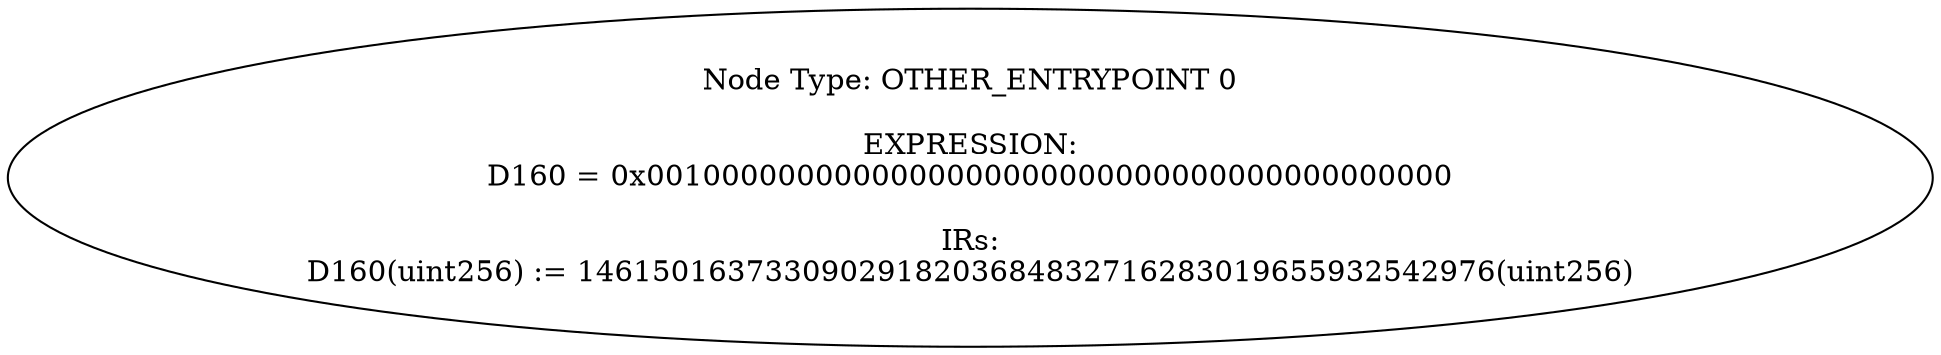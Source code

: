 digraph{
0[label="Node Type: OTHER_ENTRYPOINT 0

EXPRESSION:
D160 = 0x0010000000000000000000000000000000000000000

IRs:
D160(uint256) := 1461501637330902918203684832716283019655932542976(uint256)"];
}
